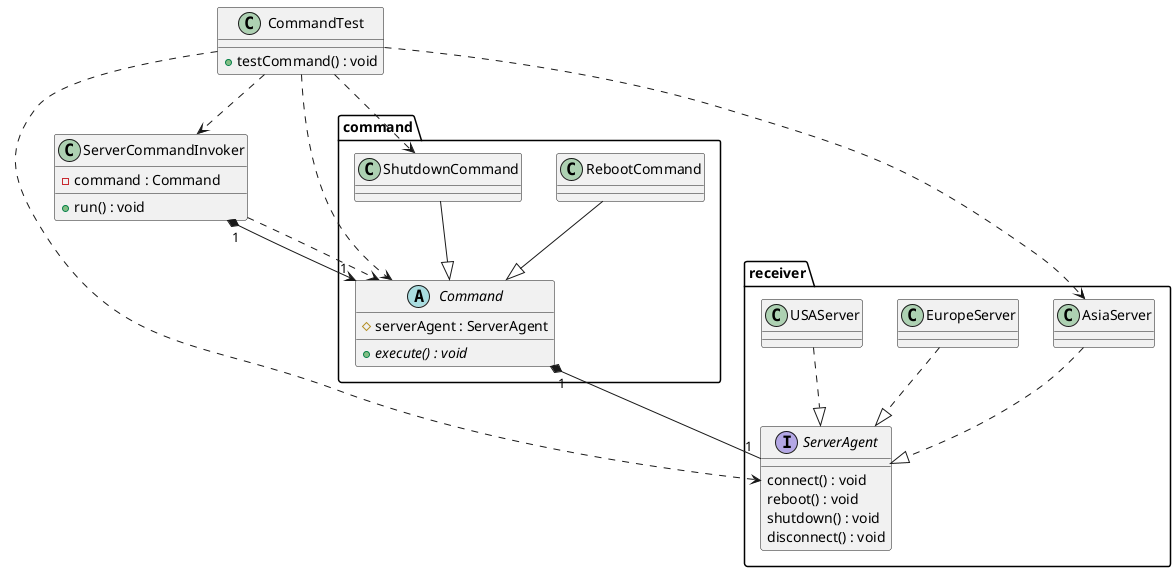 @startuml
package receiver {
    interface ServerAgent {
        connect() : void
        reboot() : void
        shutdown() : void
        disconnect() : void
    }

    class AsiaServer
    class EuropeServer
    class USAServer

    AsiaServer ..|> ServerAgent
    EuropeServer ..|> ServerAgent
    USAServer ..|> ServerAgent
}

package command {
    abstract class Command{
        # serverAgent : ServerAgent
        + {abstract} execute() : void
    }

    class RebootCommand
    class ShutdownCommand

    RebootCommand --|> Command
    ShutdownCommand --|> Command
    Command "1"*--"1" ServerAgent
}

class ServerCommandInvoker{
    - command : Command
    + run() : void
}
class CommandTest {
    + testCommand() : void
}

ServerCommandInvoker "1"*-->"1" Command
ServerCommandInvoker ..> Command

CommandTest ..> ServerAgent
CommandTest ..> AsiaServer
CommandTest ..> Command
CommandTest ..> ShutdownCommand
CommandTest ..> ServerCommandInvoker
@enduml
